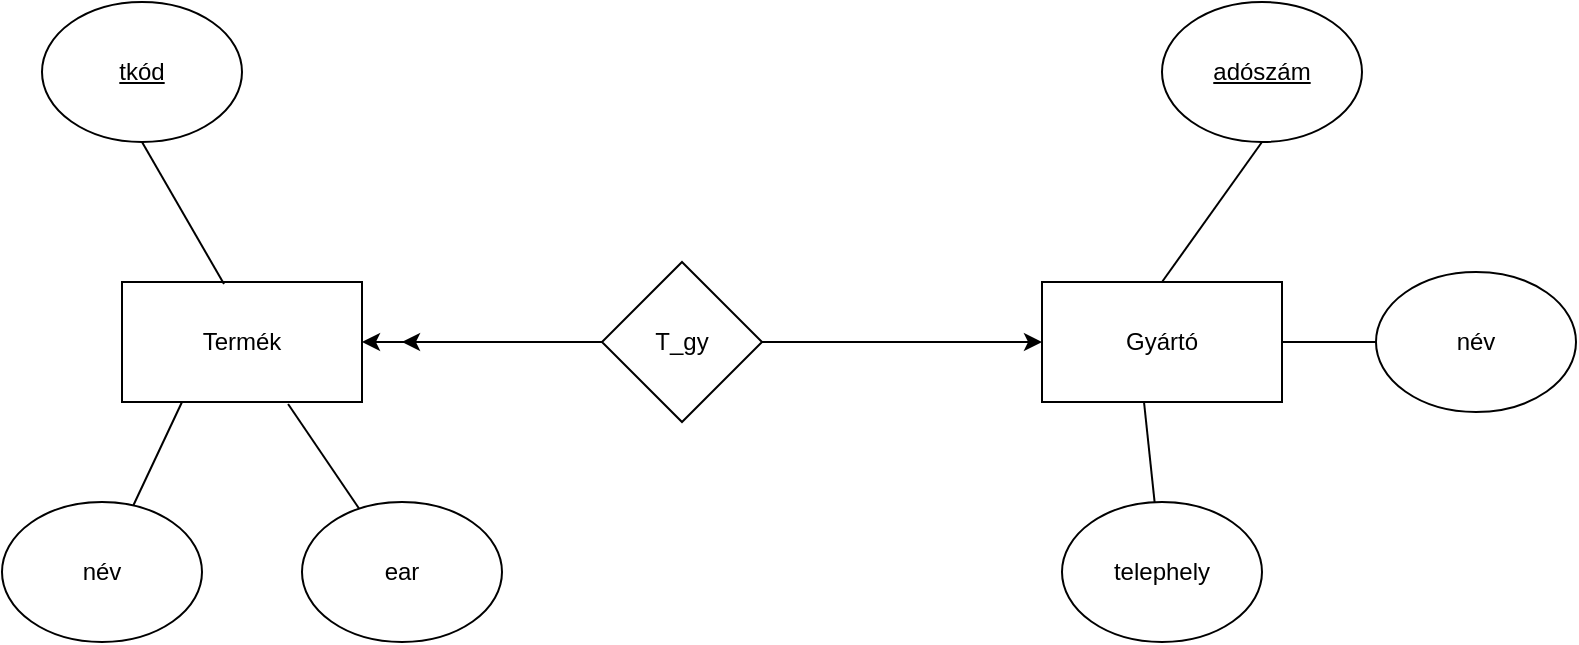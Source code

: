 <mxfile version="20.3.6" type="device" pages="2"><diagram id="uIV64m7Ke9FBLVmY3e31" name="1 oldal"><mxGraphModel dx="1138" dy="635" grid="1" gridSize="10" guides="1" tooltips="1" connect="1" arrows="1" fold="1" page="1" pageScale="1" pageWidth="827" pageHeight="1169" math="0" shadow="0"><root><mxCell id="0"/><mxCell id="1" parent="0"/><mxCell id="ao3Lzu4EKqK6FC9LO4hw-3" value="Termék" style="rounded=0;whiteSpace=wrap;html=1;" vertex="1" parent="1"><mxGeometry x="100" y="290" width="120" height="60" as="geometry"/></mxCell><mxCell id="ao3Lzu4EKqK6FC9LO4hw-5" value="T_gy" style="rhombus;whiteSpace=wrap;html=1;" vertex="1" parent="1"><mxGeometry x="340" y="280" width="80" height="80" as="geometry"/></mxCell><mxCell id="ao3Lzu4EKqK6FC9LO4hw-6" value="Gyártó" style="rounded=0;whiteSpace=wrap;html=1;" vertex="1" parent="1"><mxGeometry x="560" y="290" width="120" height="60" as="geometry"/></mxCell><mxCell id="ao3Lzu4EKqK6FC9LO4hw-7" value="&lt;u&gt;tkód&lt;/u&gt;" style="ellipse;whiteSpace=wrap;html=1;" vertex="1" parent="1"><mxGeometry x="60" y="150" width="100" height="70" as="geometry"/></mxCell><mxCell id="ao3Lzu4EKqK6FC9LO4hw-8" value="név" style="ellipse;whiteSpace=wrap;html=1;" vertex="1" parent="1"><mxGeometry x="40" y="400" width="100" height="70" as="geometry"/></mxCell><mxCell id="ao3Lzu4EKqK6FC9LO4hw-10" value="ear" style="ellipse;whiteSpace=wrap;html=1;" vertex="1" parent="1"><mxGeometry x="190" y="400" width="100" height="70" as="geometry"/></mxCell><mxCell id="ao3Lzu4EKqK6FC9LO4hw-11" value="&lt;u&gt;adószám&lt;/u&gt;" style="ellipse;whiteSpace=wrap;html=1;" vertex="1" parent="1"><mxGeometry x="620" y="150" width="100" height="70" as="geometry"/></mxCell><mxCell id="ao3Lzu4EKqK6FC9LO4hw-12" value="telephely" style="ellipse;whiteSpace=wrap;html=1;" vertex="1" parent="1"><mxGeometry x="570" y="400" width="100" height="70" as="geometry"/></mxCell><mxCell id="ao3Lzu4EKqK6FC9LO4hw-13" value="név" style="ellipse;whiteSpace=wrap;html=1;" vertex="1" parent="1"><mxGeometry x="727" y="285" width="100" height="70" as="geometry"/></mxCell><mxCell id="ao3Lzu4EKqK6FC9LO4hw-16" value="" style="endArrow=none;html=1;rounded=0;entryX=0.5;entryY=1;entryDx=0;entryDy=0;exitX=0.425;exitY=0.017;exitDx=0;exitDy=0;exitPerimeter=0;" edge="1" parent="1" source="ao3Lzu4EKqK6FC9LO4hw-3" target="ao3Lzu4EKqK6FC9LO4hw-7"><mxGeometry width="50" height="50" relative="1" as="geometry"><mxPoint x="390" y="530" as="sourcePoint"/><mxPoint x="440" y="470" as="targetPoint"/></mxGeometry></mxCell><mxCell id="ao3Lzu4EKqK6FC9LO4hw-17" value="" style="endArrow=none;html=1;rounded=0;entryX=0.25;entryY=1;entryDx=0;entryDy=0;" edge="1" parent="1" source="ao3Lzu4EKqK6FC9LO4hw-8" target="ao3Lzu4EKqK6FC9LO4hw-3"><mxGeometry width="50" height="50" relative="1" as="geometry"><mxPoint x="390" y="530" as="sourcePoint"/><mxPoint x="440" y="480" as="targetPoint"/></mxGeometry></mxCell><mxCell id="ao3Lzu4EKqK6FC9LO4hw-18" value="" style="endArrow=none;html=1;rounded=0;entryX=0.692;entryY=1.017;entryDx=0;entryDy=0;entryPerimeter=0;" edge="1" parent="1" source="ao3Lzu4EKqK6FC9LO4hw-10" target="ao3Lzu4EKqK6FC9LO4hw-3"><mxGeometry width="50" height="50" relative="1" as="geometry"><mxPoint x="390" y="530" as="sourcePoint"/><mxPoint x="440" y="480" as="targetPoint"/></mxGeometry></mxCell><mxCell id="ao3Lzu4EKqK6FC9LO4hw-19" value="" style="endArrow=none;html=1;rounded=0;entryX=0.425;entryY=1;entryDx=0;entryDy=0;entryPerimeter=0;" edge="1" parent="1" source="ao3Lzu4EKqK6FC9LO4hw-12" target="ao3Lzu4EKqK6FC9LO4hw-6"><mxGeometry width="50" height="50" relative="1" as="geometry"><mxPoint x="390" y="530" as="sourcePoint"/><mxPoint x="600" y="360" as="targetPoint"/></mxGeometry></mxCell><mxCell id="ao3Lzu4EKqK6FC9LO4hw-20" value="" style="endArrow=none;html=1;rounded=0;entryX=1;entryY=0.5;entryDx=0;entryDy=0;exitX=0;exitY=0.5;exitDx=0;exitDy=0;" edge="1" parent="1" source="ao3Lzu4EKqK6FC9LO4hw-13" target="ao3Lzu4EKqK6FC9LO4hw-6"><mxGeometry width="50" height="50" relative="1" as="geometry"><mxPoint x="390" y="530" as="sourcePoint"/><mxPoint x="440" y="480" as="targetPoint"/></mxGeometry></mxCell><mxCell id="ao3Lzu4EKqK6FC9LO4hw-21" value="" style="endArrow=none;html=1;rounded=0;entryX=0.5;entryY=1;entryDx=0;entryDy=0;exitX=0.5;exitY=0;exitDx=0;exitDy=0;" edge="1" parent="1" source="ao3Lzu4EKqK6FC9LO4hw-6" target="ao3Lzu4EKqK6FC9LO4hw-11"><mxGeometry width="50" height="50" relative="1" as="geometry"><mxPoint x="390" y="530" as="sourcePoint"/><mxPoint x="440" y="480" as="targetPoint"/></mxGeometry></mxCell><mxCell id="ao3Lzu4EKqK6FC9LO4hw-22" value="" style="endArrow=classic;html=1;rounded=0;entryX=0;entryY=0.5;entryDx=0;entryDy=0;exitX=1;exitY=0.5;exitDx=0;exitDy=0;" edge="1" parent="1" source="ao3Lzu4EKqK6FC9LO4hw-5" target="ao3Lzu4EKqK6FC9LO4hw-6"><mxGeometry width="50" height="50" relative="1" as="geometry"><mxPoint x="390" y="530" as="sourcePoint"/><mxPoint x="440" y="480" as="targetPoint"/></mxGeometry></mxCell><mxCell id="ao3Lzu4EKqK6FC9LO4hw-23" value="" style="endArrow=classic;html=1;rounded=0;entryX=1;entryY=0.5;entryDx=0;entryDy=0;exitX=0;exitY=0.5;exitDx=0;exitDy=0;" edge="1" parent="1" source="ao3Lzu4EKqK6FC9LO4hw-5" target="ao3Lzu4EKqK6FC9LO4hw-3"><mxGeometry width="50" height="50" relative="1" as="geometry"><mxPoint x="390" y="530" as="sourcePoint"/><mxPoint x="440" y="480" as="targetPoint"/></mxGeometry></mxCell><mxCell id="ao3Lzu4EKqK6FC9LO4hw-24" value="" style="endArrow=classic;html=1;rounded=0;exitX=0;exitY=0.5;exitDx=0;exitDy=0;" edge="1" parent="1" source="ao3Lzu4EKqK6FC9LO4hw-5"><mxGeometry width="50" height="50" relative="1" as="geometry"><mxPoint x="390" y="530" as="sourcePoint"/><mxPoint x="240" y="320" as="targetPoint"/></mxGeometry></mxCell></root></mxGraphModel></diagram><diagram id="hh2otyRcxL8vUBki0iU9" name="2 oldal"><mxGraphModel dx="1422" dy="794" grid="1" gridSize="10" guides="1" tooltips="1" connect="1" arrows="1" fold="1" page="1" pageScale="1" pageWidth="827" pageHeight="1169" math="0" shadow="0"><root><mxCell id="0"/><mxCell id="1" parent="0"/></root></mxGraphModel></diagram></mxfile>